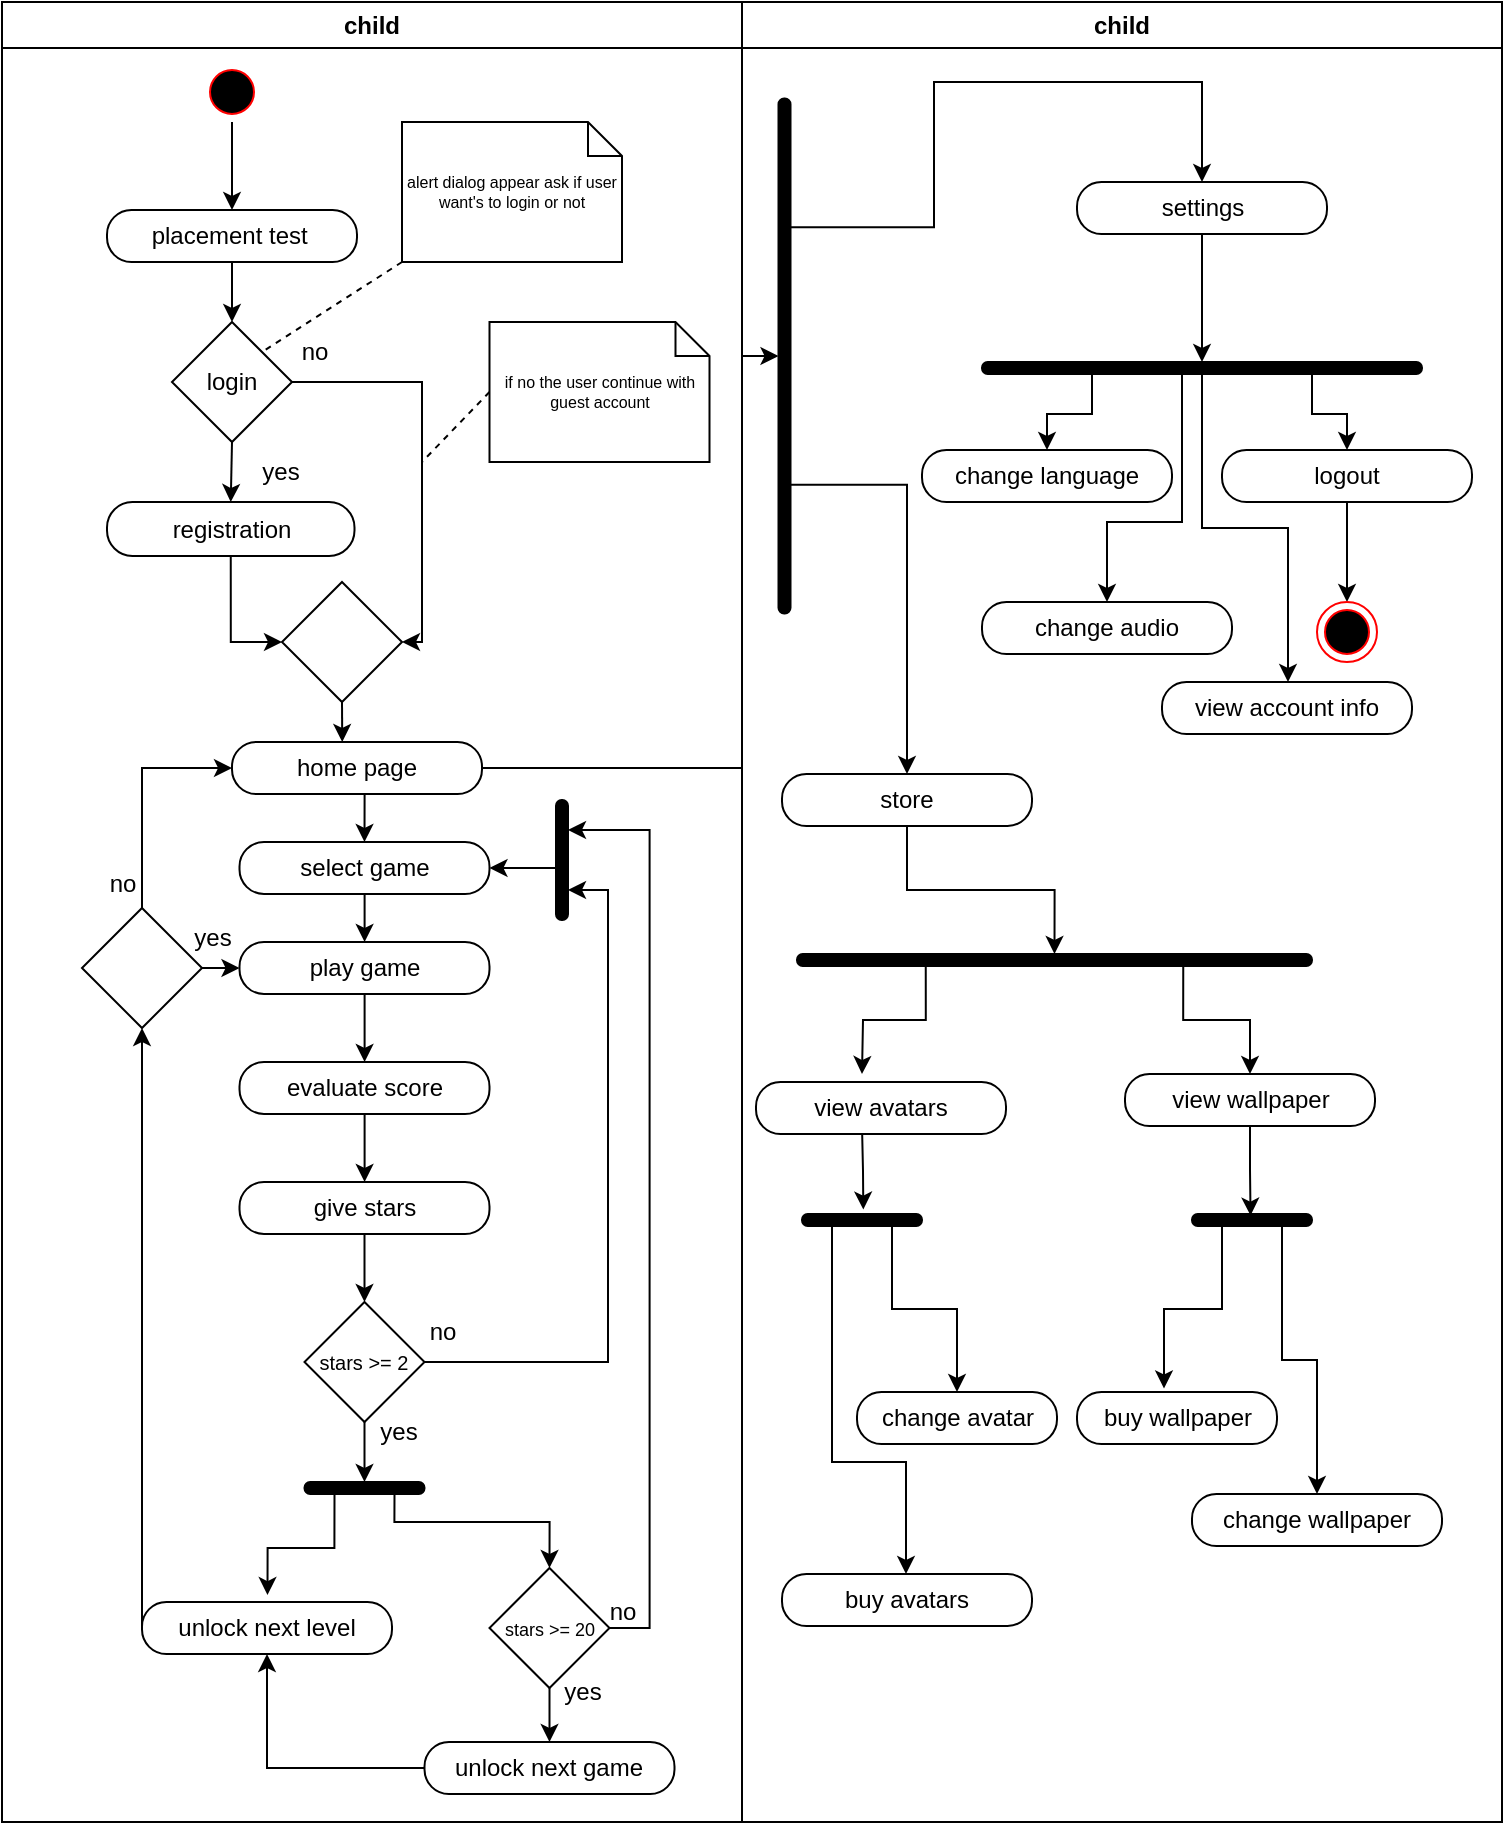 <mxfile version="20.5.1" type="device"><diagram name="Page-1" id="e7e014a7-5840-1c2e-5031-d8a46d1fe8dd"><mxGraphModel dx="1727" dy="130" grid="1" gridSize="10" guides="1" tooltips="1" connect="1" arrows="1" fold="1" page="1" pageScale="1" pageWidth="1169" pageHeight="826" background="none" math="0" shadow="0"><root><mxCell id="0"/><mxCell id="1" parent="0"/><mxCell id="WMfVyOGKmo8t3W_rzKKd-42" value="child" style="swimlane;whiteSpace=wrap;" parent="1" vertex="1"><mxGeometry x="410" y="840" width="380" height="910" as="geometry"><mxRectangle x="450" y="840" width="70" height="30" as="alternateBounds"/></mxGeometry></mxCell><mxCell id="CM_qlZNIeQI1nDzq7YDH-56" style="edgeStyle=orthogonalEdgeStyle;rounded=0;orthogonalLoop=1;jettySize=auto;html=1;exitX=0.5;exitY=1;exitDx=0;exitDy=0;entryX=0.5;entryY=0;entryDx=0;entryDy=0;" edge="1" parent="WMfVyOGKmo8t3W_rzKKd-42" source="ETgoOi64vkc460wz7OdG-128" target="UZT82pDDOwl8bOrQ1fOS-42"><mxGeometry relative="1" as="geometry"/></mxCell><mxCell id="ETgoOi64vkc460wz7OdG-128" value="settings" style="rounded=1;whiteSpace=wrap;html=1;arcSize=47;" parent="WMfVyOGKmo8t3W_rzKKd-42" vertex="1"><mxGeometry x="167.5" y="90" width="125" height="26" as="geometry"/></mxCell><mxCell id="CM_qlZNIeQI1nDzq7YDH-66" style="edgeStyle=orthogonalEdgeStyle;rounded=0;orthogonalLoop=1;jettySize=auto;html=1;exitX=0.5;exitY=1;exitDx=0;exitDy=0;fontSize=10;" edge="1" parent="WMfVyOGKmo8t3W_rzKKd-42" source="UZT82pDDOwl8bOrQ1fOS-41" target="CM_qlZNIeQI1nDzq7YDH-65"><mxGeometry relative="1" as="geometry"/></mxCell><mxCell id="UZT82pDDOwl8bOrQ1fOS-41" value="logout" style="rounded=1;whiteSpace=wrap;html=1;arcSize=47;" parent="WMfVyOGKmo8t3W_rzKKd-42" vertex="1"><mxGeometry x="240" y="224" width="125" height="26" as="geometry"/></mxCell><mxCell id="UZT82pDDOwl8bOrQ1fOS-131" style="edgeStyle=orthogonalEdgeStyle;rounded=0;orthogonalLoop=1;jettySize=auto;html=1;exitX=0.5;exitY=1;exitDx=0;exitDy=0;entryX=0.5;entryY=0;entryDx=0;entryDy=0;" parent="WMfVyOGKmo8t3W_rzKKd-42" source="UZT82pDDOwl8bOrQ1fOS-42" target="UZT82pDDOwl8bOrQ1fOS-57" edge="1"><mxGeometry relative="1" as="geometry"><Array as="points"><mxPoint x="220" y="186"/><mxPoint x="220" y="260"/><mxPoint x="183" y="260"/></Array></mxGeometry></mxCell><mxCell id="CM_qlZNIeQI1nDzq7YDH-62" style="edgeStyle=orthogonalEdgeStyle;rounded=0;orthogonalLoop=1;jettySize=auto;html=1;exitX=0.75;exitY=1;exitDx=0;exitDy=0;entryX=0.5;entryY=0;entryDx=0;entryDy=0;fontSize=10;" edge="1" parent="WMfVyOGKmo8t3W_rzKKd-42" source="UZT82pDDOwl8bOrQ1fOS-42" target="UZT82pDDOwl8bOrQ1fOS-41"><mxGeometry relative="1" as="geometry"/></mxCell><mxCell id="CM_qlZNIeQI1nDzq7YDH-63" style="edgeStyle=orthogonalEdgeStyle;rounded=0;orthogonalLoop=1;jettySize=auto;html=1;exitX=0.25;exitY=1;exitDx=0;exitDy=0;fontSize=10;" edge="1" parent="WMfVyOGKmo8t3W_rzKKd-42" source="UZT82pDDOwl8bOrQ1fOS-42" target="UZT82pDDOwl8bOrQ1fOS-56"><mxGeometry relative="1" as="geometry"/></mxCell><mxCell id="CM_qlZNIeQI1nDzq7YDH-64" style="edgeStyle=orthogonalEdgeStyle;rounded=0;orthogonalLoop=1;jettySize=auto;html=1;exitX=0.5;exitY=1;exitDx=0;exitDy=0;entryX=0.5;entryY=0;entryDx=0;entryDy=0;fontSize=10;" edge="1" parent="WMfVyOGKmo8t3W_rzKKd-42" source="UZT82pDDOwl8bOrQ1fOS-42" target="UZT82pDDOwl8bOrQ1fOS-63"><mxGeometry relative="1" as="geometry"><Array as="points"><mxPoint x="230" y="263"/><mxPoint x="273" y="263"/><mxPoint x="273" y="340"/></Array></mxGeometry></mxCell><mxCell id="UZT82pDDOwl8bOrQ1fOS-42" value="" style="rounded=1;whiteSpace=wrap;html=1;arcSize=47;fillColor=#000000;strokeColor=rgb(0, 0, 0);fontColor=rgb(0, 0, 0);" parent="WMfVyOGKmo8t3W_rzKKd-42" vertex="1"><mxGeometry x="120" y="180" width="220" height="6" as="geometry"/></mxCell><mxCell id="UZT82pDDOwl8bOrQ1fOS-56" value="change language" style="rounded=1;whiteSpace=wrap;html=1;arcSize=47;" parent="WMfVyOGKmo8t3W_rzKKd-42" vertex="1"><mxGeometry x="90" y="224" width="125" height="26" as="geometry"/></mxCell><mxCell id="UZT82pDDOwl8bOrQ1fOS-57" value="change audio" style="rounded=1;whiteSpace=wrap;html=1;arcSize=47;" parent="WMfVyOGKmo8t3W_rzKKd-42" vertex="1"><mxGeometry x="120" y="300" width="125" height="26" as="geometry"/></mxCell><mxCell id="UZT82pDDOwl8bOrQ1fOS-63" value="view account info" style="rounded=1;whiteSpace=wrap;html=1;arcSize=47;" parent="WMfVyOGKmo8t3W_rzKKd-42" vertex="1"><mxGeometry x="210" y="340" width="125" height="26" as="geometry"/></mxCell><mxCell id="CM_qlZNIeQI1nDzq7YDH-59" style="edgeStyle=orthogonalEdgeStyle;rounded=0;orthogonalLoop=1;jettySize=auto;html=1;exitX=0.25;exitY=1;exitDx=0;exitDy=0;entryX=0.5;entryY=0;entryDx=0;entryDy=0;fontSize=10;" edge="1" parent="WMfVyOGKmo8t3W_rzKKd-42" source="UZT82pDDOwl8bOrQ1fOS-128" target="UZT82pDDOwl8bOrQ1fOS-69"><mxGeometry relative="1" as="geometry"/></mxCell><mxCell id="CM_qlZNIeQI1nDzq7YDH-60" style="edgeStyle=orthogonalEdgeStyle;rounded=0;orthogonalLoop=1;jettySize=auto;html=1;exitX=0.75;exitY=1;exitDx=0;exitDy=0;entryX=0.5;entryY=0;entryDx=0;entryDy=0;fontSize=10;" edge="1" parent="WMfVyOGKmo8t3W_rzKKd-42" source="UZT82pDDOwl8bOrQ1fOS-128" target="ETgoOi64vkc460wz7OdG-128"><mxGeometry relative="1" as="geometry"><Array as="points"><mxPoint x="96" y="113"/><mxPoint x="96" y="40"/><mxPoint x="230" y="40"/></Array></mxGeometry></mxCell><mxCell id="UZT82pDDOwl8bOrQ1fOS-128" value="" style="rounded=1;whiteSpace=wrap;html=1;arcSize=47;fillColor=#000000;strokeColor=rgb(0, 0, 0);fontColor=rgb(0, 0, 0);rotation=-90;" parent="WMfVyOGKmo8t3W_rzKKd-42" vertex="1"><mxGeometry x="-107.5" y="174" width="257.5" height="6" as="geometry"/></mxCell><mxCell id="UZT82pDDOwl8bOrQ1fOS-69" value="store" style="rounded=1;whiteSpace=wrap;html=1;arcSize=47;" parent="WMfVyOGKmo8t3W_rzKKd-42" vertex="1"><mxGeometry x="20" y="386" width="125" height="26" as="geometry"/></mxCell><mxCell id="UZT82pDDOwl8bOrQ1fOS-90" style="edgeStyle=orthogonalEdgeStyle;rounded=0;orthogonalLoop=1;jettySize=auto;html=1;exitX=0.25;exitY=1;exitDx=0;exitDy=0;entryX=0.5;entryY=0;entryDx=0;entryDy=0;" parent="WMfVyOGKmo8t3W_rzKKd-42" source="UZT82pDDOwl8bOrQ1fOS-74" edge="1"><mxGeometry relative="1" as="geometry"><mxPoint x="60" y="536" as="targetPoint"/></mxGeometry></mxCell><mxCell id="UZT82pDDOwl8bOrQ1fOS-74" value="" style="rounded=1;whiteSpace=wrap;html=1;arcSize=47;fillColor=#000000;strokeColor=rgb(0, 0, 0);fontColor=rgb(0, 0, 0);" parent="WMfVyOGKmo8t3W_rzKKd-42" vertex="1"><mxGeometry x="27.5" y="476" width="257.5" height="6" as="geometry"/></mxCell><mxCell id="UZT82pDDOwl8bOrQ1fOS-68" value="" style="edgeStyle=orthogonalEdgeStyle;rounded=0;orthogonalLoop=1;jettySize=auto;html=1;entryX=0.5;entryY=0;entryDx=0;entryDy=0;" parent="WMfVyOGKmo8t3W_rzKKd-42" source="UZT82pDDOwl8bOrQ1fOS-69" target="UZT82pDDOwl8bOrQ1fOS-74" edge="1"><mxGeometry relative="1" as="geometry"/></mxCell><mxCell id="UZT82pDDOwl8bOrQ1fOS-54" value="buy avatars" style="rounded=1;whiteSpace=wrap;html=1;arcSize=47;" parent="WMfVyOGKmo8t3W_rzKKd-42" vertex="1"><mxGeometry x="20" y="786" width="125" height="26" as="geometry"/></mxCell><mxCell id="UZT82pDDOwl8bOrQ1fOS-93" style="edgeStyle=orthogonalEdgeStyle;rounded=0;orthogonalLoop=1;jettySize=auto;html=1;exitX=0.5;exitY=1;exitDx=0;exitDy=0;entryX=0.511;entryY=-0.37;entryDx=0;entryDy=0;entryPerimeter=0;" parent="WMfVyOGKmo8t3W_rzKKd-42" target="UZT82pDDOwl8bOrQ1fOS-92" edge="1"><mxGeometry relative="1" as="geometry"><mxPoint x="60" y="562" as="sourcePoint"/></mxGeometry></mxCell><mxCell id="UZT82pDDOwl8bOrQ1fOS-87" value="change avatar" style="rounded=1;whiteSpace=wrap;html=1;arcSize=47;" parent="WMfVyOGKmo8t3W_rzKKd-42" vertex="1"><mxGeometry x="57.5" y="695" width="100" height="26" as="geometry"/></mxCell><mxCell id="UZT82pDDOwl8bOrQ1fOS-88" value="view wallpaper" style="rounded=1;whiteSpace=wrap;html=1;arcSize=47;" parent="WMfVyOGKmo8t3W_rzKKd-42" vertex="1"><mxGeometry x="191.5" y="536" width="125" height="26" as="geometry"/></mxCell><mxCell id="UZT82pDDOwl8bOrQ1fOS-89" style="edgeStyle=orthogonalEdgeStyle;rounded=0;orthogonalLoop=1;jettySize=auto;html=1;exitX=0.75;exitY=1;exitDx=0;exitDy=0;entryX=0.5;entryY=0;entryDx=0;entryDy=0;" parent="WMfVyOGKmo8t3W_rzKKd-42" source="UZT82pDDOwl8bOrQ1fOS-74" target="UZT82pDDOwl8bOrQ1fOS-88" edge="1"><mxGeometry relative="1" as="geometry"/></mxCell><mxCell id="UZT82pDDOwl8bOrQ1fOS-94" style="edgeStyle=orthogonalEdgeStyle;rounded=0;orthogonalLoop=1;jettySize=auto;html=1;exitX=0.75;exitY=1;exitDx=0;exitDy=0;entryX=0.5;entryY=0;entryDx=0;entryDy=0;" parent="WMfVyOGKmo8t3W_rzKKd-42" source="UZT82pDDOwl8bOrQ1fOS-92" target="UZT82pDDOwl8bOrQ1fOS-87" edge="1"><mxGeometry relative="1" as="geometry"/></mxCell><mxCell id="UZT82pDDOwl8bOrQ1fOS-130" style="edgeStyle=orthogonalEdgeStyle;rounded=0;orthogonalLoop=1;jettySize=auto;html=1;exitX=0.25;exitY=1;exitDx=0;exitDy=0;" parent="WMfVyOGKmo8t3W_rzKKd-42" source="UZT82pDDOwl8bOrQ1fOS-92" target="UZT82pDDOwl8bOrQ1fOS-54" edge="1"><mxGeometry relative="1" as="geometry"><Array as="points"><mxPoint x="45" y="730"/><mxPoint x="82" y="730"/></Array></mxGeometry></mxCell><mxCell id="UZT82pDDOwl8bOrQ1fOS-92" value="" style="rounded=1;whiteSpace=wrap;html=1;arcSize=47;fillColor=#000000;strokeColor=rgb(0, 0, 0);fontColor=rgb(0, 0, 0);" parent="WMfVyOGKmo8t3W_rzKKd-42" vertex="1"><mxGeometry x="30" y="606" width="60" height="6" as="geometry"/></mxCell><mxCell id="UZT82pDDOwl8bOrQ1fOS-112" value="buy wallpaper" style="rounded=1;whiteSpace=wrap;html=1;arcSize=47;" parent="WMfVyOGKmo8t3W_rzKKd-42" vertex="1"><mxGeometry x="167.5" y="695" width="100" height="26" as="geometry"/></mxCell><mxCell id="UZT82pDDOwl8bOrQ1fOS-113" value="change wallpaper" style="rounded=1;whiteSpace=wrap;html=1;arcSize=47;" parent="WMfVyOGKmo8t3W_rzKKd-42" vertex="1"><mxGeometry x="225" y="746" width="125" height="26" as="geometry"/></mxCell><mxCell id="UZT82pDDOwl8bOrQ1fOS-114" style="edgeStyle=orthogonalEdgeStyle;rounded=0;orthogonalLoop=1;jettySize=auto;html=1;exitX=0.75;exitY=1;exitDx=0;exitDy=0;entryX=0.5;entryY=0;entryDx=0;entryDy=0;" parent="WMfVyOGKmo8t3W_rzKKd-42" source="UZT82pDDOwl8bOrQ1fOS-116" target="UZT82pDDOwl8bOrQ1fOS-113" edge="1"><mxGeometry relative="1" as="geometry"/></mxCell><mxCell id="UZT82pDDOwl8bOrQ1fOS-115" style="edgeStyle=orthogonalEdgeStyle;rounded=0;orthogonalLoop=1;jettySize=auto;html=1;exitX=0.25;exitY=1;exitDx=0;exitDy=0;entryX=0.435;entryY=-0.068;entryDx=0;entryDy=0;entryPerimeter=0;" parent="WMfVyOGKmo8t3W_rzKKd-42" source="UZT82pDDOwl8bOrQ1fOS-116" target="UZT82pDDOwl8bOrQ1fOS-112" edge="1"><mxGeometry relative="1" as="geometry"/></mxCell><mxCell id="UZT82pDDOwl8bOrQ1fOS-116" value="" style="rounded=1;whiteSpace=wrap;html=1;arcSize=47;fillColor=#000000;strokeColor=rgb(0, 0, 0);fontColor=rgb(0, 0, 0);" parent="WMfVyOGKmo8t3W_rzKKd-42" vertex="1"><mxGeometry x="225" y="606" width="60" height="6" as="geometry"/></mxCell><mxCell id="UZT82pDDOwl8bOrQ1fOS-118" style="edgeStyle=orthogonalEdgeStyle;rounded=0;orthogonalLoop=1;jettySize=auto;html=1;exitX=0.5;exitY=1;exitDx=0;exitDy=0;entryX=0.488;entryY=0.127;entryDx=0;entryDy=0;entryPerimeter=0;" parent="WMfVyOGKmo8t3W_rzKKd-42" source="UZT82pDDOwl8bOrQ1fOS-88" target="UZT82pDDOwl8bOrQ1fOS-116" edge="1"><mxGeometry relative="1" as="geometry"/></mxCell><mxCell id="UZT82pDDOwl8bOrQ1fOS-84" value="view avatars" style="rounded=1;whiteSpace=wrap;html=1;arcSize=47;" parent="WMfVyOGKmo8t3W_rzKKd-42" vertex="1"><mxGeometry x="7" y="540" width="125" height="26" as="geometry"/></mxCell><mxCell id="CM_qlZNIeQI1nDzq7YDH-65" value="" style="ellipse;shape=endState;fillColor=#000000;strokeColor=#ff0000" vertex="1" parent="WMfVyOGKmo8t3W_rzKKd-42"><mxGeometry x="287.5" y="300" width="30" height="30" as="geometry"/></mxCell><mxCell id="ETgoOi64vkc460wz7OdG-87" value="child" style="swimlane;whiteSpace=wrap;" parent="1" vertex="1"><mxGeometry x="40" y="840" width="370" height="910" as="geometry"><mxRectangle x="164.5" y="826" width="70" height="30" as="alternateBounds"/></mxGeometry></mxCell><mxCell id="ETgoOi64vkc460wz7OdG-88" style="edgeStyle=orthogonalEdgeStyle;rounded=0;orthogonalLoop=1;jettySize=auto;html=1;exitX=0.5;exitY=1;exitDx=0;exitDy=0;entryX=0.5;entryY=0;entryDx=0;entryDy=0;" parent="ETgoOi64vkc460wz7OdG-87" source="ETgoOi64vkc460wz7OdG-89" target="ETgoOi64vkc460wz7OdG-90" edge="1"><mxGeometry relative="1" as="geometry"/></mxCell><mxCell id="ETgoOi64vkc460wz7OdG-89" value="" style="ellipse;shape=startState;fillColor=#000000;strokeColor=#ff0000;" parent="ETgoOi64vkc460wz7OdG-87" vertex="1"><mxGeometry x="100" y="30" width="30" height="30" as="geometry"/></mxCell><mxCell id="ETgoOi64vkc460wz7OdG-90" value="placement test&amp;nbsp;" style="rounded=1;whiteSpace=wrap;html=1;arcSize=47;" parent="ETgoOi64vkc460wz7OdG-87" vertex="1"><mxGeometry x="52.5" y="104" width="125" height="26" as="geometry"/></mxCell><mxCell id="CM_qlZNIeQI1nDzq7YDH-51" style="edgeStyle=orthogonalEdgeStyle;rounded=0;orthogonalLoop=1;jettySize=auto;html=1;exitX=0.5;exitY=1;exitDx=0;exitDy=0;entryX=0;entryY=0.5;entryDx=0;entryDy=0;" edge="1" parent="ETgoOi64vkc460wz7OdG-87" source="ETgoOi64vkc460wz7OdG-92" target="CM_qlZNIeQI1nDzq7YDH-50"><mxGeometry relative="1" as="geometry"/></mxCell><mxCell id="ETgoOi64vkc460wz7OdG-92" value="registration" style="rounded=1;whiteSpace=wrap;html=1;arcSize=47;" parent="ETgoOi64vkc460wz7OdG-87" vertex="1"><mxGeometry x="52.5" y="250" width="123.75" height="27" as="geometry"/></mxCell><mxCell id="ETgoOi64vkc460wz7OdG-93" value="no" style="text;html=1;align=center;verticalAlign=middle;resizable=0;points=[];autosize=1;strokeColor=none;fillColor=none;" parent="ETgoOi64vkc460wz7OdG-87" vertex="1"><mxGeometry x="136.25" y="160" width="40" height="30" as="geometry"/></mxCell><mxCell id="ETgoOi64vkc460wz7OdG-96" style="edgeStyle=orthogonalEdgeStyle;rounded=0;orthogonalLoop=1;jettySize=auto;html=1;exitX=0.5;exitY=1;exitDx=0;exitDy=0;entryX=0.5;entryY=0;entryDx=0;entryDy=0;" parent="ETgoOi64vkc460wz7OdG-87" source="ETgoOi64vkc460wz7OdG-97" target="ETgoOi64vkc460wz7OdG-99" edge="1"><mxGeometry relative="1" as="geometry"/></mxCell><mxCell id="ETgoOi64vkc460wz7OdG-97" value="home page" style="rounded=1;whiteSpace=wrap;html=1;arcSize=47;" parent="ETgoOi64vkc460wz7OdG-87" vertex="1"><mxGeometry x="115" y="370" width="125" height="26" as="geometry"/></mxCell><mxCell id="ETgoOi64vkc460wz7OdG-98" value="" style="edgeStyle=orthogonalEdgeStyle;rounded=0;orthogonalLoop=1;jettySize=auto;html=1;" parent="ETgoOi64vkc460wz7OdG-87" source="ETgoOi64vkc460wz7OdG-99" target="ETgoOi64vkc460wz7OdG-115" edge="1"><mxGeometry relative="1" as="geometry"/></mxCell><mxCell id="ETgoOi64vkc460wz7OdG-99" value="select game" style="rounded=1;whiteSpace=wrap;html=1;arcSize=47;" parent="ETgoOi64vkc460wz7OdG-87" vertex="1"><mxGeometry x="118.75" y="420" width="125" height="26" as="geometry"/></mxCell><mxCell id="ETgoOi64vkc460wz7OdG-100" value="yes" style="text;html=1;align=center;verticalAlign=middle;resizable=0;points=[];autosize=1;strokeColor=none;fillColor=none;" parent="ETgoOi64vkc460wz7OdG-87" vertex="1"><mxGeometry x="118.75" y="220" width="40" height="30" as="geometry"/></mxCell><mxCell id="ETgoOi64vkc460wz7OdG-103" value="yes" style="text;html=1;align=center;verticalAlign=middle;resizable=0;points=[];autosize=1;strokeColor=none;fillColor=none;" parent="ETgoOi64vkc460wz7OdG-87" vertex="1"><mxGeometry x="85" y="453" width="40" height="30" as="geometry"/></mxCell><mxCell id="ETgoOi64vkc460wz7OdG-104" value="no" style="text;html=1;align=center;verticalAlign=middle;resizable=0;points=[];autosize=1;strokeColor=none;fillColor=none;" parent="ETgoOi64vkc460wz7OdG-87" vertex="1"><mxGeometry x="40" y="426" width="40" height="30" as="geometry"/></mxCell><mxCell id="ETgoOi64vkc460wz7OdG-105" style="rounded=0;orthogonalLoop=1;jettySize=auto;html=1;exitX=0;exitY=1;exitDx=0;exitDy=0;exitPerimeter=0;entryX=1;entryY=0;entryDx=0;entryDy=0;fontSize=8;endArrow=none;endFill=0;dashed=1;" parent="ETgoOi64vkc460wz7OdG-87" source="ETgoOi64vkc460wz7OdG-106" target="ETgoOi64vkc460wz7OdG-111" edge="1"><mxGeometry relative="1" as="geometry"><mxPoint x="131.25" y="228.25" as="targetPoint"/></mxGeometry></mxCell><mxCell id="ETgoOi64vkc460wz7OdG-106" value="alert dialog appear ask if user want's to login or not" style="shape=note;whiteSpace=wrap;size=17;fontSize=8;" parent="ETgoOi64vkc460wz7OdG-87" vertex="1"><mxGeometry x="200" y="60" width="110" height="70" as="geometry"/></mxCell><mxCell id="ETgoOi64vkc460wz7OdG-107" style="edgeStyle=none;rounded=0;orthogonalLoop=1;jettySize=auto;html=1;exitX=0;exitY=0.5;exitDx=0;exitDy=0;exitPerimeter=0;dashed=1;fontSize=8;endArrow=none;endFill=0;" parent="ETgoOi64vkc460wz7OdG-87" source="ETgoOi64vkc460wz7OdG-108" edge="1"><mxGeometry relative="1" as="geometry"><mxPoint x="210" y="230" as="targetPoint"/></mxGeometry></mxCell><mxCell id="ETgoOi64vkc460wz7OdG-108" value="if no the user continue with guest account" style="shape=note;whiteSpace=wrap;size=17;fontSize=8;" parent="ETgoOi64vkc460wz7OdG-87" vertex="1"><mxGeometry x="243.75" y="160" width="110" height="70" as="geometry"/></mxCell><mxCell id="ETgoOi64vkc460wz7OdG-110" value="" style="edgeStyle=orthogonalEdgeStyle;rounded=0;orthogonalLoop=1;jettySize=auto;html=1;exitX=0.5;exitY=1;exitDx=0;exitDy=0;" parent="ETgoOi64vkc460wz7OdG-87" source="ETgoOi64vkc460wz7OdG-90" target="ETgoOi64vkc460wz7OdG-111" edge="1"><mxGeometry relative="1" as="geometry"><mxPoint x="115" y="200" as="sourcePoint"/><mxPoint x="115" y="164" as="targetPoint"/></mxGeometry></mxCell><mxCell id="CM_qlZNIeQI1nDzq7YDH-54" style="edgeStyle=orthogonalEdgeStyle;rounded=0;orthogonalLoop=1;jettySize=auto;html=1;exitX=1;exitY=0.5;exitDx=0;exitDy=0;entryX=1;entryY=0.5;entryDx=0;entryDy=0;" edge="1" parent="ETgoOi64vkc460wz7OdG-87" source="ETgoOi64vkc460wz7OdG-111" target="CM_qlZNIeQI1nDzq7YDH-50"><mxGeometry relative="1" as="geometry"><Array as="points"><mxPoint x="210" y="190"/><mxPoint x="210" y="320"/></Array></mxGeometry></mxCell><mxCell id="ETgoOi64vkc460wz7OdG-111" value="login" style="rhombus;whiteSpace=wrap;html=1;" parent="ETgoOi64vkc460wz7OdG-87" vertex="1"><mxGeometry x="85" y="160" width="60" height="60" as="geometry"/></mxCell><mxCell id="ETgoOi64vkc460wz7OdG-114" style="edgeStyle=orthogonalEdgeStyle;rounded=0;orthogonalLoop=1;jettySize=auto;html=1;exitX=0.5;exitY=1;exitDx=0;exitDy=0;entryX=0.5;entryY=0;entryDx=0;entryDy=0;" parent="ETgoOi64vkc460wz7OdG-87" source="ETgoOi64vkc460wz7OdG-111" target="ETgoOi64vkc460wz7OdG-92" edge="1"><mxGeometry relative="1" as="geometry"><mxPoint x="115" y="271" as="sourcePoint"/></mxGeometry></mxCell><mxCell id="ETgoOi64vkc460wz7OdG-115" value="play game" style="rounded=1;whiteSpace=wrap;html=1;arcSize=47;" parent="ETgoOi64vkc460wz7OdG-87" vertex="1"><mxGeometry x="118.75" y="470" width="125" height="26" as="geometry"/></mxCell><mxCell id="UZT82pDDOwl8bOrQ1fOS-120" value="" style="edgeStyle=orthogonalEdgeStyle;rounded=0;orthogonalLoop=1;jettySize=auto;html=1;" parent="ETgoOi64vkc460wz7OdG-87" source="ETgoOi64vkc460wz7OdG-116" target="UZT82pDDOwl8bOrQ1fOS-119" edge="1"><mxGeometry relative="1" as="geometry"/></mxCell><mxCell id="ETgoOi64vkc460wz7OdG-116" value="evaluate score" style="rounded=1;whiteSpace=wrap;html=1;arcSize=47;" parent="ETgoOi64vkc460wz7OdG-87" vertex="1"><mxGeometry x="118.75" y="530" width="125" height="26" as="geometry"/></mxCell><mxCell id="ETgoOi64vkc460wz7OdG-117" value="" style="edgeStyle=orthogonalEdgeStyle;rounded=0;orthogonalLoop=1;jettySize=auto;html=1;" parent="ETgoOi64vkc460wz7OdG-87" source="ETgoOi64vkc460wz7OdG-115" target="ETgoOi64vkc460wz7OdG-116" edge="1"><mxGeometry relative="1" as="geometry"/></mxCell><mxCell id="UZT82pDDOwl8bOrQ1fOS-151" style="rounded=0;orthogonalLoop=1;jettySize=auto;html=1;exitX=0;exitY=0.5;exitDx=0;exitDy=0;entryX=0.5;entryY=1;entryDx=0;entryDy=0;fontSize=9;" parent="ETgoOi64vkc460wz7OdG-87" source="ETgoOi64vkc460wz7OdG-122" target="ETgoOi64vkc460wz7OdG-126" edge="1"><mxGeometry relative="1" as="geometry"/></mxCell><mxCell id="ETgoOi64vkc460wz7OdG-122" value="unlock next level" style="rounded=1;whiteSpace=wrap;html=1;arcSize=47;" parent="ETgoOi64vkc460wz7OdG-87" vertex="1"><mxGeometry x="70" y="800" width="125" height="26" as="geometry"/></mxCell><mxCell id="ETgoOi64vkc460wz7OdG-123" style="edgeStyle=orthogonalEdgeStyle;rounded=0;orthogonalLoop=1;jettySize=auto;html=1;exitX=0.5;exitY=1;exitDx=0;exitDy=0;" parent="ETgoOi64vkc460wz7OdG-87" edge="1"><mxGeometry relative="1" as="geometry"><mxPoint x="181.25" y="734" as="sourcePoint"/><mxPoint x="181.25" y="734" as="targetPoint"/></mxGeometry></mxCell><mxCell id="ETgoOi64vkc460wz7OdG-124" style="edgeStyle=orthogonalEdgeStyle;rounded=0;orthogonalLoop=1;jettySize=auto;html=1;exitX=1;exitY=0.5;exitDx=0;exitDy=0;entryX=0;entryY=0.5;entryDx=0;entryDy=0;" parent="ETgoOi64vkc460wz7OdG-87" source="ETgoOi64vkc460wz7OdG-126" target="ETgoOi64vkc460wz7OdG-115" edge="1"><mxGeometry relative="1" as="geometry"/></mxCell><mxCell id="ETgoOi64vkc460wz7OdG-125" style="edgeStyle=orthogonalEdgeStyle;rounded=0;orthogonalLoop=1;jettySize=auto;html=1;exitX=0.5;exitY=0;exitDx=0;exitDy=0;entryX=0;entryY=0.5;entryDx=0;entryDy=0;" parent="ETgoOi64vkc460wz7OdG-87" source="ETgoOi64vkc460wz7OdG-126" target="ETgoOi64vkc460wz7OdG-97" edge="1"><mxGeometry relative="1" as="geometry"/></mxCell><mxCell id="ETgoOi64vkc460wz7OdG-126" value="" style="rhombus;whiteSpace=wrap;html=1;" parent="ETgoOi64vkc460wz7OdG-87" vertex="1"><mxGeometry x="40" y="453" width="60" height="60" as="geometry"/></mxCell><mxCell id="UZT82pDDOwl8bOrQ1fOS-122" style="edgeStyle=orthogonalEdgeStyle;rounded=0;orthogonalLoop=1;jettySize=auto;html=1;exitX=0.5;exitY=1;exitDx=0;exitDy=0;entryX=0.5;entryY=0;entryDx=0;entryDy=0;" parent="ETgoOi64vkc460wz7OdG-87" source="UZT82pDDOwl8bOrQ1fOS-119" target="UZT82pDDOwl8bOrQ1fOS-121" edge="1"><mxGeometry relative="1" as="geometry"/></mxCell><mxCell id="UZT82pDDOwl8bOrQ1fOS-119" value="give stars" style="rounded=1;whiteSpace=wrap;html=1;arcSize=47;" parent="ETgoOi64vkc460wz7OdG-87" vertex="1"><mxGeometry x="118.75" y="590" width="125" height="26" as="geometry"/></mxCell><mxCell id="UZT82pDDOwl8bOrQ1fOS-137" style="edgeStyle=orthogonalEdgeStyle;rounded=0;orthogonalLoop=1;jettySize=auto;html=1;exitX=0.5;exitY=1;exitDx=0;exitDy=0;entryX=0.5;entryY=0;entryDx=0;entryDy=0;" parent="ETgoOi64vkc460wz7OdG-87" source="UZT82pDDOwl8bOrQ1fOS-121" target="UZT82pDDOwl8bOrQ1fOS-136" edge="1"><mxGeometry relative="1" as="geometry"/></mxCell><mxCell id="CM_qlZNIeQI1nDzq7YDH-46" style="edgeStyle=orthogonalEdgeStyle;rounded=0;orthogonalLoop=1;jettySize=auto;html=1;exitX=1;exitY=0.5;exitDx=0;exitDy=0;entryX=0.25;entryY=1;entryDx=0;entryDy=0;" edge="1" parent="ETgoOi64vkc460wz7OdG-87" source="UZT82pDDOwl8bOrQ1fOS-121" target="CM_qlZNIeQI1nDzq7YDH-41"><mxGeometry relative="1" as="geometry"/></mxCell><mxCell id="UZT82pDDOwl8bOrQ1fOS-121" value="&lt;font style=&quot;font-size: 10px;&quot;&gt;stars &amp;gt;= 2&lt;/font&gt;" style="rhombus;whiteSpace=wrap;html=1;" parent="ETgoOi64vkc460wz7OdG-87" vertex="1"><mxGeometry x="151.25" y="650" width="60" height="60" as="geometry"/></mxCell><mxCell id="UZT82pDDOwl8bOrQ1fOS-141" style="edgeStyle=orthogonalEdgeStyle;rounded=0;orthogonalLoop=1;jettySize=auto;html=1;exitX=0.25;exitY=1;exitDx=0;exitDy=0;entryX=0.502;entryY=-0.134;entryDx=0;entryDy=0;entryPerimeter=0;" parent="ETgoOi64vkc460wz7OdG-87" source="UZT82pDDOwl8bOrQ1fOS-136" target="ETgoOi64vkc460wz7OdG-122" edge="1"><mxGeometry relative="1" as="geometry"/></mxCell><mxCell id="UZT82pDDOwl8bOrQ1fOS-136" value="" style="rounded=1;whiteSpace=wrap;html=1;arcSize=47;fillColor=#000000;strokeColor=rgb(0, 0, 0);fontColor=rgb(0, 0, 0);" parent="ETgoOi64vkc460wz7OdG-87" vertex="1"><mxGeometry x="151.25" y="740" width="60" height="6" as="geometry"/></mxCell><mxCell id="UZT82pDDOwl8bOrQ1fOS-135" value="yes" style="text;html=1;align=center;verticalAlign=middle;resizable=0;points=[];autosize=1;strokeColor=none;fillColor=none;" parent="ETgoOi64vkc460wz7OdG-87" vertex="1"><mxGeometry x="177.5" y="700" width="40" height="30" as="geometry"/></mxCell><mxCell id="UZT82pDDOwl8bOrQ1fOS-148" style="edgeStyle=orthogonalEdgeStyle;rounded=0;orthogonalLoop=1;jettySize=auto;html=1;exitX=0;exitY=0.5;exitDx=0;exitDy=0;entryX=0.5;entryY=1;entryDx=0;entryDy=0;fontSize=9;" parent="ETgoOi64vkc460wz7OdG-87" source="UZT82pDDOwl8bOrQ1fOS-139" target="ETgoOi64vkc460wz7OdG-122" edge="1"><mxGeometry relative="1" as="geometry"/></mxCell><mxCell id="UZT82pDDOwl8bOrQ1fOS-139" value="unlock next game" style="rounded=1;whiteSpace=wrap;html=1;arcSize=47;" parent="ETgoOi64vkc460wz7OdG-87" vertex="1"><mxGeometry x="211.25" y="870" width="125" height="26" as="geometry"/></mxCell><mxCell id="CM_qlZNIeQI1nDzq7YDH-45" style="edgeStyle=orthogonalEdgeStyle;rounded=0;orthogonalLoop=1;jettySize=auto;html=1;exitX=1;exitY=0.5;exitDx=0;exitDy=0;entryX=0.75;entryY=1;entryDx=0;entryDy=0;" edge="1" parent="ETgoOi64vkc460wz7OdG-87" source="UZT82pDDOwl8bOrQ1fOS-143" target="CM_qlZNIeQI1nDzq7YDH-41"><mxGeometry relative="1" as="geometry"/></mxCell><mxCell id="CM_qlZNIeQI1nDzq7YDH-49" style="edgeStyle=orthogonalEdgeStyle;rounded=0;orthogonalLoop=1;jettySize=auto;html=1;exitX=0.5;exitY=1;exitDx=0;exitDy=0;entryX=0.5;entryY=0;entryDx=0;entryDy=0;" edge="1" parent="ETgoOi64vkc460wz7OdG-87" source="UZT82pDDOwl8bOrQ1fOS-143" target="UZT82pDDOwl8bOrQ1fOS-139"><mxGeometry relative="1" as="geometry"/></mxCell><mxCell id="UZT82pDDOwl8bOrQ1fOS-143" value="&lt;font style=&quot;font-size: 9px;&quot;&gt;stars &amp;gt;= 20&lt;/font&gt;" style="rhombus;whiteSpace=wrap;html=1;" parent="ETgoOi64vkc460wz7OdG-87" vertex="1"><mxGeometry x="243.75" y="783" width="60" height="60" as="geometry"/></mxCell><mxCell id="UZT82pDDOwl8bOrQ1fOS-142" style="edgeStyle=orthogonalEdgeStyle;rounded=0;orthogonalLoop=1;jettySize=auto;html=1;exitX=0.75;exitY=1;exitDx=0;exitDy=0;entryX=0.5;entryY=0;entryDx=0;entryDy=0;" parent="ETgoOi64vkc460wz7OdG-87" source="UZT82pDDOwl8bOrQ1fOS-136" target="UZT82pDDOwl8bOrQ1fOS-143" edge="1"><mxGeometry relative="1" as="geometry"><mxPoint x="280" y="796.286" as="targetPoint"/><Array as="points"><mxPoint x="196" y="760"/><mxPoint x="274" y="760"/></Array></mxGeometry></mxCell><mxCell id="CM_qlZNIeQI1nDzq7YDH-44" style="edgeStyle=orthogonalEdgeStyle;rounded=0;orthogonalLoop=1;jettySize=auto;html=1;exitX=0.5;exitY=0;exitDx=0;exitDy=0;" edge="1" parent="ETgoOi64vkc460wz7OdG-87" source="CM_qlZNIeQI1nDzq7YDH-41" target="ETgoOi64vkc460wz7OdG-99"><mxGeometry relative="1" as="geometry"><Array as="points"><mxPoint x="277" y="433"/></Array></mxGeometry></mxCell><mxCell id="CM_qlZNIeQI1nDzq7YDH-41" value="" style="rounded=1;whiteSpace=wrap;html=1;arcSize=47;fillColor=#000000;strokeColor=rgb(0, 0, 0);fontColor=rgb(0, 0, 0);rotation=-90;" vertex="1" parent="ETgoOi64vkc460wz7OdG-87"><mxGeometry x="250" y="426" width="60" height="6" as="geometry"/></mxCell><mxCell id="CM_qlZNIeQI1nDzq7YDH-47" value="yes" style="text;html=1;align=center;verticalAlign=middle;resizable=0;points=[];autosize=1;strokeColor=none;fillColor=none;" vertex="1" parent="ETgoOi64vkc460wz7OdG-87"><mxGeometry x="270" y="830" width="40" height="30" as="geometry"/></mxCell><mxCell id="CM_qlZNIeQI1nDzq7YDH-48" value="no" style="text;html=1;align=center;verticalAlign=middle;resizable=0;points=[];autosize=1;strokeColor=none;fillColor=none;" vertex="1" parent="ETgoOi64vkc460wz7OdG-87"><mxGeometry x="290" y="790" width="40" height="30" as="geometry"/></mxCell><mxCell id="UZT82pDDOwl8bOrQ1fOS-134" value="no" style="text;html=1;align=center;verticalAlign=middle;resizable=0;points=[];autosize=1;strokeColor=none;fillColor=none;" parent="ETgoOi64vkc460wz7OdG-87" vertex="1"><mxGeometry x="200" y="650" width="40" height="30" as="geometry"/></mxCell><mxCell id="CM_qlZNIeQI1nDzq7YDH-55" style="edgeStyle=orthogonalEdgeStyle;rounded=0;orthogonalLoop=1;jettySize=auto;html=1;exitX=0.5;exitY=1;exitDx=0;exitDy=0;entryX=0.441;entryY=0;entryDx=0;entryDy=0;entryPerimeter=0;" edge="1" parent="ETgoOi64vkc460wz7OdG-87" source="CM_qlZNIeQI1nDzq7YDH-50" target="ETgoOi64vkc460wz7OdG-97"><mxGeometry relative="1" as="geometry"/></mxCell><mxCell id="CM_qlZNIeQI1nDzq7YDH-50" value="" style="rhombus;whiteSpace=wrap;html=1;" vertex="1" parent="ETgoOi64vkc460wz7OdG-87"><mxGeometry x="140" y="290" width="60" height="60" as="geometry"/></mxCell><mxCell id="UZT82pDDOwl8bOrQ1fOS-129" style="edgeStyle=orthogonalEdgeStyle;rounded=0;orthogonalLoop=1;jettySize=auto;html=1;exitX=1;exitY=0.5;exitDx=0;exitDy=0;entryX=0.5;entryY=0;entryDx=0;entryDy=0;" parent="1" source="ETgoOi64vkc460wz7OdG-97" target="UZT82pDDOwl8bOrQ1fOS-128" edge="1"><mxGeometry relative="1" as="geometry"><Array as="points"><mxPoint x="410" y="1223"/><mxPoint x="410" y="1017"/></Array></mxGeometry></mxCell></root></mxGraphModel></diagram></mxfile>